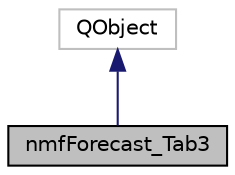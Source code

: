 digraph "nmfForecast_Tab3"
{
 // LATEX_PDF_SIZE
  edge [fontname="Helvetica",fontsize="10",labelfontname="Helvetica",labelfontsize="10"];
  node [fontname="Helvetica",fontsize="10",shape=record];
  Node1 [label="nmfForecast_Tab3",height=0.2,width=0.4,color="black", fillcolor="grey75", style="filled", fontcolor="black",tooltip="Uncertainty Parameters."];
  Node2 -> Node1 [dir="back",color="midnightblue",fontsize="10",style="solid",fontname="Helvetica"];
  Node2 [label="QObject",height=0.2,width=0.4,color="grey75", fillcolor="white", style="filled",tooltip=" "];
}
